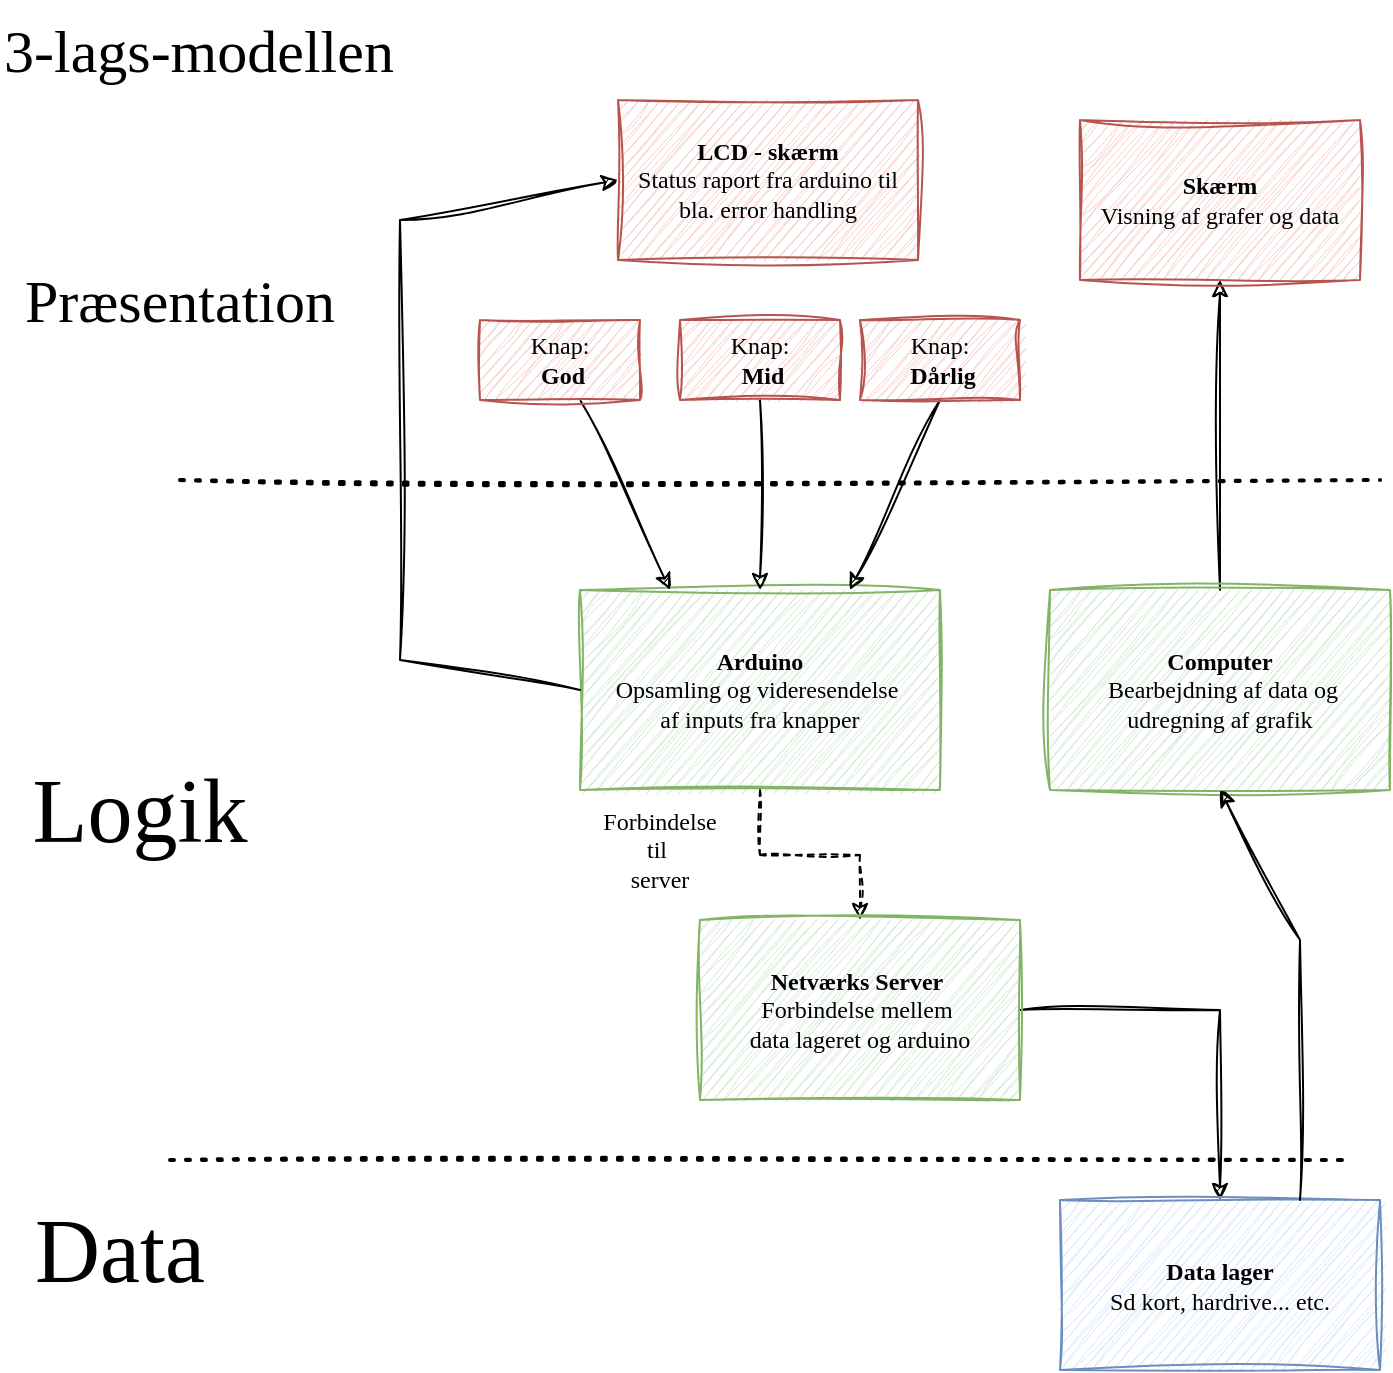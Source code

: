 <mxfile version="27.1.6">
  <diagram name="Page-1" id="mah8f2o3XtoLmWEHfsLt">
    <mxGraphModel dx="1221" dy="775" grid="1" gridSize="10" guides="1" tooltips="1" connect="1" arrows="1" fold="1" page="1" pageScale="1" pageWidth="827" pageHeight="1169" background="#ffffff" math="0" shadow="0">
      <root>
        <mxCell id="0" />
        <mxCell id="1" parent="0" />
        <mxCell id="Vh61-EgY5wXQA7KNxBiQ-1" value="" style="edgeStyle=orthogonalEdgeStyle;rounded=0;orthogonalLoop=1;jettySize=auto;html=1;dashed=1;sketch=1;curveFitting=1;jiggle=2;fontFamily=Single Day;fontSource=https%3A%2F%2Ffonts.googleapis.com%2Fcss%3Ffamily%3DSingle%2BDay;" parent="1" source="Vh61-EgY5wXQA7KNxBiQ-2" target="Vh61-EgY5wXQA7KNxBiQ-13" edge="1">
          <mxGeometry relative="1" as="geometry" />
        </mxCell>
        <mxCell id="Vh61-EgY5wXQA7KNxBiQ-2" value="&lt;b&gt;Arduino&lt;/b&gt;&lt;div&gt;Opsamling og videresendelse&amp;nbsp;&lt;/div&gt;&lt;div&gt;af inputs fra knapper&lt;/div&gt;" style="rounded=0;whiteSpace=wrap;html=1;sketch=1;curveFitting=1;jiggle=2;fontFamily=Single Day;fontSource=https%3A%2F%2Ffonts.googleapis.com%2Fcss%3Ffamily%3DSingle%2BDay;fillColor=#d5e8d4;strokeColor=#82b366;" parent="1" vertex="1">
          <mxGeometry x="320" y="335" width="180" height="100" as="geometry" />
        </mxCell>
        <mxCell id="Vh61-EgY5wXQA7KNxBiQ-3" value="" style="endArrow=classic;html=1;rounded=0;entryX=0.25;entryY=0;entryDx=0;entryDy=0;sketch=1;curveFitting=1;jiggle=2;fontFamily=Single Day;fontSource=https%3A%2F%2Ffonts.googleapis.com%2Fcss%3Ffamily%3DSingle%2BDay;" parent="1" target="Vh61-EgY5wXQA7KNxBiQ-2" edge="1">
          <mxGeometry width="50" height="50" relative="1" as="geometry">
            <mxPoint x="320" y="240" as="sourcePoint" />
            <mxPoint x="390" y="260" as="targetPoint" />
          </mxGeometry>
        </mxCell>
        <mxCell id="Vh61-EgY5wXQA7KNxBiQ-4" value="" style="endArrow=classic;html=1;rounded=0;entryX=0.5;entryY=0;entryDx=0;entryDy=0;sketch=1;curveFitting=1;jiggle=2;fontFamily=Single Day;fontSource=https%3A%2F%2Ffonts.googleapis.com%2Fcss%3Ffamily%3DSingle%2BDay;" parent="1" target="Vh61-EgY5wXQA7KNxBiQ-2" edge="1">
          <mxGeometry width="50" height="50" relative="1" as="geometry">
            <mxPoint x="410" y="240" as="sourcePoint" />
            <mxPoint x="390" y="260" as="targetPoint" />
          </mxGeometry>
        </mxCell>
        <mxCell id="Vh61-EgY5wXQA7KNxBiQ-5" value="" style="endArrow=classic;html=1;rounded=0;entryX=0.75;entryY=0;entryDx=0;entryDy=0;sketch=1;curveFitting=1;jiggle=2;fontFamily=Single Day;fontSource=https%3A%2F%2Ffonts.googleapis.com%2Fcss%3Ffamily%3DSingle%2BDay;" parent="1" target="Vh61-EgY5wXQA7KNxBiQ-2" edge="1">
          <mxGeometry width="50" height="50" relative="1" as="geometry">
            <mxPoint x="500" y="240" as="sourcePoint" />
            <mxPoint x="510" y="240" as="targetPoint" />
          </mxGeometry>
        </mxCell>
        <mxCell id="Vh61-EgY5wXQA7KNxBiQ-6" value="Knap:&lt;br&gt;&amp;nbsp;&lt;b&gt;God&lt;/b&gt;" style="rounded=0;whiteSpace=wrap;html=1;align=center;sketch=1;curveFitting=1;jiggle=2;fontFamily=Single Day;fontSource=https%3A%2F%2Ffonts.googleapis.com%2Fcss%3Ffamily%3DSingle%2BDay;fillColor=#f8cecc;strokeColor=#b85450;" parent="1" vertex="1">
          <mxGeometry x="270" y="200" width="80" height="40" as="geometry" />
        </mxCell>
        <mxCell id="Vh61-EgY5wXQA7KNxBiQ-7" value="Knap:&lt;br&gt;&lt;b&gt;&amp;nbsp;Dårlig&lt;/b&gt;" style="rounded=0;whiteSpace=wrap;html=1;align=center;sketch=1;curveFitting=1;jiggle=2;fontFamily=Single Day;fontSource=https%3A%2F%2Ffonts.googleapis.com%2Fcss%3Ffamily%3DSingle%2BDay;fillColor=#f8cecc;strokeColor=#b85450;" parent="1" vertex="1">
          <mxGeometry x="460" y="200" width="80" height="40" as="geometry" />
        </mxCell>
        <mxCell id="Vh61-EgY5wXQA7KNxBiQ-8" value="Knap:&lt;br&gt;&amp;nbsp;&lt;b&gt;Mid&lt;/b&gt;" style="rounded=0;whiteSpace=wrap;html=1;align=center;sketch=1;curveFitting=1;jiggle=2;fontFamily=Single Day;fontSource=https%3A%2F%2Ffonts.googleapis.com%2Fcss%3Ffamily%3DSingle%2BDay;fillColor=#f8cecc;strokeColor=#b85450;" parent="1" vertex="1">
          <mxGeometry x="370" y="200" width="80" height="40" as="geometry" />
        </mxCell>
        <mxCell id="Vh61-EgY5wXQA7KNxBiQ-9" value="Forbindelse til&amp;nbsp;&lt;div&gt;server&lt;/div&gt;" style="text;html=1;align=center;verticalAlign=middle;whiteSpace=wrap;rounded=0;sketch=1;curveFitting=1;jiggle=2;fontFamily=Single Day;fontSource=https%3A%2F%2Ffonts.googleapis.com%2Fcss%3Ffamily%3DSingle%2BDay;" parent="1" vertex="1">
          <mxGeometry x="330" y="450" width="60" height="30" as="geometry" />
        </mxCell>
        <mxCell id="Vh61-EgY5wXQA7KNxBiQ-10" value="&lt;b&gt;LCD - skærm&lt;/b&gt;&lt;div&gt;Status raport fra arduino til bla. error handling&lt;/div&gt;" style="rounded=0;whiteSpace=wrap;html=1;sketch=1;curveFitting=1;jiggle=2;fontFamily=Single Day;fontSource=https%3A%2F%2Ffonts.googleapis.com%2Fcss%3Ffamily%3DSingle%2BDay;fillColor=#f8cecc;strokeColor=#b85450;" parent="1" vertex="1">
          <mxGeometry x="339" y="90" width="150" height="80" as="geometry" />
        </mxCell>
        <mxCell id="Vh61-EgY5wXQA7KNxBiQ-11" value="" style="endArrow=classic;html=1;rounded=0;entryX=0;entryY=0.5;entryDx=0;entryDy=0;exitX=0;exitY=0.5;exitDx=0;exitDy=0;sketch=1;curveFitting=1;jiggle=2;fontFamily=Single Day;fontSource=https%3A%2F%2Ffonts.googleapis.com%2Fcss%3Ffamily%3DSingle%2BDay;" parent="1" source="Vh61-EgY5wXQA7KNxBiQ-2" target="Vh61-EgY5wXQA7KNxBiQ-10" edge="1">
          <mxGeometry width="50" height="50" relative="1" as="geometry">
            <mxPoint x="110" y="420" as="sourcePoint" />
            <mxPoint x="390" y="390" as="targetPoint" />
            <Array as="points">
              <mxPoint x="230" y="370" />
              <mxPoint x="230" y="150" />
            </Array>
          </mxGeometry>
        </mxCell>
        <mxCell id="Vh61-EgY5wXQA7KNxBiQ-12" value="" style="edgeStyle=orthogonalEdgeStyle;rounded=0;orthogonalLoop=1;jettySize=auto;html=1;sketch=1;curveFitting=1;jiggle=2;fontFamily=Single Day;fontSource=https%3A%2F%2Ffonts.googleapis.com%2Fcss%3Ffamily%3DSingle%2BDay;" parent="1" source="Vh61-EgY5wXQA7KNxBiQ-13" target="Vh61-EgY5wXQA7KNxBiQ-19" edge="1">
          <mxGeometry relative="1" as="geometry" />
        </mxCell>
        <mxCell id="Vh61-EgY5wXQA7KNxBiQ-13" value="&lt;b&gt;Netværks Server&amp;nbsp;&lt;/b&gt;&lt;div&gt;Forbindelse mellem&amp;nbsp;&lt;br&gt;&lt;div&gt;data lageret og arduino&lt;/div&gt;&lt;/div&gt;" style="rounded=0;whiteSpace=wrap;html=1;sketch=1;curveFitting=1;jiggle=2;fontFamily=Single Day;fontSource=https%3A%2F%2Ffonts.googleapis.com%2Fcss%3Ffamily%3DSingle%2BDay;fillColor=#d5e8d4;strokeColor=#82b366;" parent="1" vertex="1">
          <mxGeometry x="380" y="500" width="160" height="90" as="geometry" />
        </mxCell>
        <mxCell id="Vh61-EgY5wXQA7KNxBiQ-14" value="" style="endArrow=none;dashed=1;html=1;dashPattern=1 3;strokeWidth=2;rounded=0;sketch=1;curveFitting=1;jiggle=2;fontFamily=Single Day;fontSource=https%3A%2F%2Ffonts.googleapis.com%2Fcss%3Ffamily%3DSingle%2BDay;" parent="1" edge="1">
          <mxGeometry width="50" height="50" relative="1" as="geometry">
            <mxPoint x="120" y="280" as="sourcePoint" />
            <mxPoint x="720" y="280" as="targetPoint" />
          </mxGeometry>
        </mxCell>
        <mxCell id="Vh61-EgY5wXQA7KNxBiQ-15" value="" style="endArrow=none;dashed=1;html=1;dashPattern=1 3;strokeWidth=2;rounded=0;sketch=1;curveFitting=1;jiggle=2;fontFamily=Single Day;fontSource=https%3A%2F%2Ffonts.googleapis.com%2Fcss%3Ffamily%3DSingle%2BDay;" parent="1" edge="1">
          <mxGeometry width="50" height="50" relative="1" as="geometry">
            <mxPoint x="115" y="620" as="sourcePoint" />
            <mxPoint x="705" y="620" as="targetPoint" />
          </mxGeometry>
        </mxCell>
        <mxCell id="Vh61-EgY5wXQA7KNxBiQ-16" value="&lt;font style=&quot;font-size: 30px;&quot;&gt;Præsentation&lt;/font&gt;" style="text;html=1;align=center;verticalAlign=middle;whiteSpace=wrap;rounded=0;sketch=1;curveFitting=1;jiggle=2;fontFamily=Single Day;fontSource=https%3A%2F%2Ffonts.googleapis.com%2Fcss%3Ffamily%3DSingle%2BDay;" parent="1" vertex="1">
          <mxGeometry x="50" y="140" width="140" height="100" as="geometry" />
        </mxCell>
        <mxCell id="Vh61-EgY5wXQA7KNxBiQ-17" value="&lt;font style=&quot;font-size: 45px;&quot;&gt;Logik&lt;/font&gt;" style="text;html=1;align=center;verticalAlign=middle;whiteSpace=wrap;rounded=0;sketch=1;curveFitting=1;jiggle=2;fontFamily=Single Day;fontSource=https%3A%2F%2Ffonts.googleapis.com%2Fcss%3Ffamily%3DSingle%2BDay;" parent="1" vertex="1">
          <mxGeometry x="70" y="430" width="60" height="30" as="geometry" />
        </mxCell>
        <mxCell id="Vh61-EgY5wXQA7KNxBiQ-18" value="&lt;font style=&quot;font-size: 45px;&quot;&gt;Data&lt;/font&gt;" style="text;html=1;align=center;verticalAlign=middle;whiteSpace=wrap;rounded=0;sketch=1;curveFitting=1;jiggle=2;fontFamily=Single Day;fontSource=https%3A%2F%2Ffonts.googleapis.com%2Fcss%3Ffamily%3DSingle%2BDay;" parent="1" vertex="1">
          <mxGeometry x="60" y="650" width="60" height="30" as="geometry" />
        </mxCell>
        <mxCell id="Vh61-EgY5wXQA7KNxBiQ-19" value="&lt;b&gt;Data lager&lt;/b&gt;&lt;div&gt;Sd kort, hardrive... etc.&lt;/div&gt;" style="whiteSpace=wrap;html=1;rounded=0;sketch=1;curveFitting=1;jiggle=2;fontFamily=Single Day;fontSource=https%3A%2F%2Ffonts.googleapis.com%2Fcss%3Ffamily%3DSingle%2BDay;fillColor=#dae8fc;strokeColor=#6c8ebf;" parent="1" vertex="1">
          <mxGeometry x="560" y="640" width="160" height="85" as="geometry" />
        </mxCell>
        <mxCell id="Vh61-EgY5wXQA7KNxBiQ-20" style="edgeStyle=orthogonalEdgeStyle;rounded=0;orthogonalLoop=1;jettySize=auto;html=1;sketch=1;curveFitting=1;jiggle=2;fontFamily=Single Day;fontSource=https%3A%2F%2Ffonts.googleapis.com%2Fcss%3Ffamily%3DSingle%2BDay;" parent="1" source="Vh61-EgY5wXQA7KNxBiQ-21" target="Vh61-EgY5wXQA7KNxBiQ-23" edge="1">
          <mxGeometry relative="1" as="geometry">
            <mxPoint x="620" y="160" as="targetPoint" />
          </mxGeometry>
        </mxCell>
        <mxCell id="Vh61-EgY5wXQA7KNxBiQ-21" value="&lt;b&gt;Computer&lt;/b&gt;&lt;div&gt;&amp;nbsp;Bearbejdning af data og udregning af grafik&lt;/div&gt;" style="rounded=0;whiteSpace=wrap;html=1;sketch=1;curveFitting=1;jiggle=2;fontFamily=Single Day;fontSource=https%3A%2F%2Ffonts.googleapis.com%2Fcss%3Ffamily%3DSingle%2BDay;fillColor=#d5e8d4;strokeColor=#82b366;" parent="1" vertex="1">
          <mxGeometry x="555" y="335" width="170" height="100" as="geometry" />
        </mxCell>
        <mxCell id="Vh61-EgY5wXQA7KNxBiQ-22" value="" style="endArrow=classic;html=1;rounded=0;entryX=0.5;entryY=1;entryDx=0;entryDy=0;exitX=0.75;exitY=0;exitDx=0;exitDy=0;sketch=1;curveFitting=1;jiggle=2;fontFamily=Single Day;fontSource=https%3A%2F%2Ffonts.googleapis.com%2Fcss%3Ffamily%3DSingle%2BDay;" parent="1" source="Vh61-EgY5wXQA7KNxBiQ-19" target="Vh61-EgY5wXQA7KNxBiQ-21" edge="1">
          <mxGeometry width="50" height="50" relative="1" as="geometry">
            <mxPoint x="640" y="570" as="sourcePoint" />
            <mxPoint x="690" y="520" as="targetPoint" />
            <Array as="points">
              <mxPoint x="680" y="510" />
            </Array>
          </mxGeometry>
        </mxCell>
        <mxCell id="Vh61-EgY5wXQA7KNxBiQ-23" value="&lt;b&gt;Skærm&lt;/b&gt;&lt;div&gt;Visning af grafer og data&lt;/div&gt;" style="rounded=0;whiteSpace=wrap;html=1;sketch=1;curveFitting=1;jiggle=2;fontFamily=Single Day;fontSource=https%3A%2F%2Ffonts.googleapis.com%2Fcss%3Ffamily%3DSingle%2BDay;fillColor=#f8cecc;strokeColor=#b85450;" parent="1" vertex="1">
          <mxGeometry x="570" y="100" width="140" height="80" as="geometry" />
        </mxCell>
        <mxCell id="mfWUhC2vxIp04WveHaG0-1" value="3-lags-modellen" style="text;html=1;align=left;verticalAlign=middle;resizable=0;points=[];autosize=1;strokeColor=none;fillColor=none;rounded=1;sketch=1;curveFitting=1;jiggle=2;fontSize=30;fontFamily=Single Day;fontSource=https%3A%2F%2Ffonts.googleapis.com%2Fcss%3Ffamily%3DSingle%2BDay;" vertex="1" parent="1">
          <mxGeometry x="30" y="40" width="200" height="50" as="geometry" />
        </mxCell>
      </root>
    </mxGraphModel>
  </diagram>
</mxfile>
